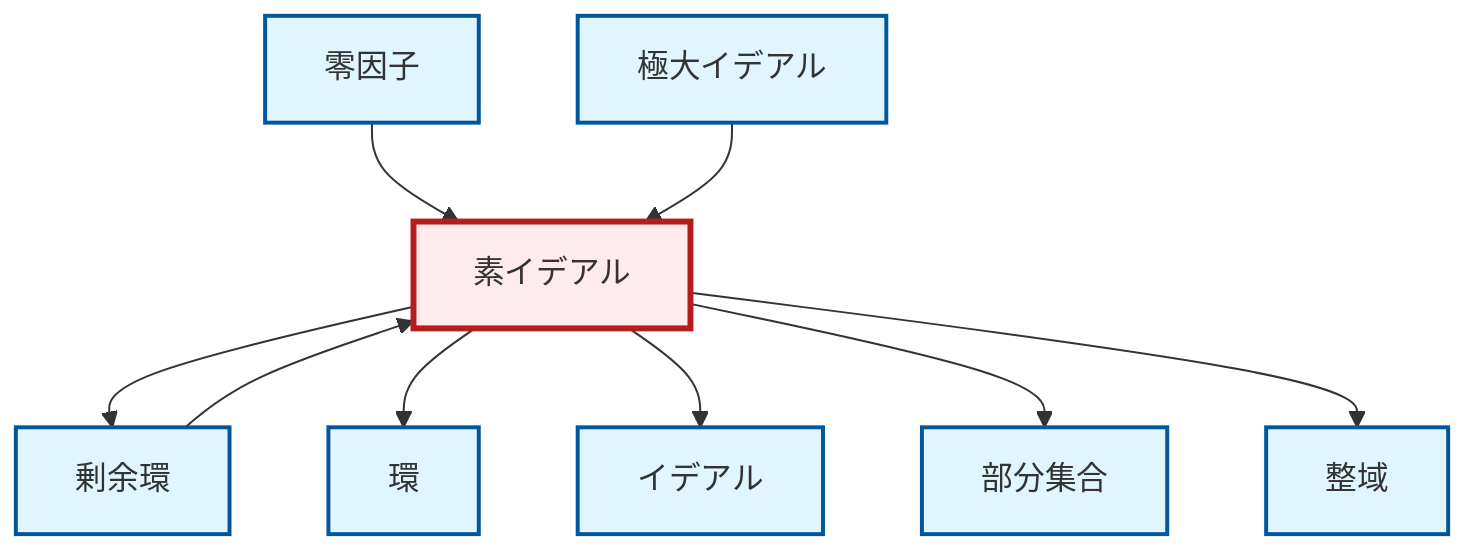 graph TD
    classDef definition fill:#e1f5fe,stroke:#01579b,stroke-width:2px
    classDef theorem fill:#f3e5f5,stroke:#4a148c,stroke-width:2px
    classDef axiom fill:#fff3e0,stroke:#e65100,stroke-width:2px
    classDef example fill:#e8f5e9,stroke:#1b5e20,stroke-width:2px
    classDef current fill:#ffebee,stroke:#b71c1c,stroke-width:3px
    def-integral-domain["整域"]:::definition
    def-maximal-ideal["極大イデアル"]:::definition
    def-zero-divisor["零因子"]:::definition
    def-quotient-ring["剰余環"]:::definition
    def-subset["部分集合"]:::definition
    def-ring["環"]:::definition
    def-prime-ideal["素イデアル"]:::definition
    def-ideal["イデアル"]:::definition
    def-quotient-ring --> def-prime-ideal
    def-zero-divisor --> def-prime-ideal
    def-prime-ideal --> def-quotient-ring
    def-prime-ideal --> def-ring
    def-maximal-ideal --> def-prime-ideal
    def-prime-ideal --> def-ideal
    def-prime-ideal --> def-subset
    def-prime-ideal --> def-integral-domain
    class def-prime-ideal current
